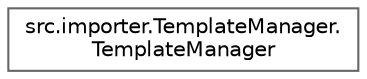 digraph "Graphical Class Hierarchy"
{
 // LATEX_PDF_SIZE
  bgcolor="transparent";
  edge [fontname=Helvetica,fontsize=10,labelfontname=Helvetica,labelfontsize=10];
  node [fontname=Helvetica,fontsize=10,shape=box,height=0.2,width=0.4];
  rankdir="LR";
  Node0 [id="Node000000",label="src.importer.TemplateManager.\lTemplateManager",height=0.2,width=0.4,color="grey40", fillcolor="white", style="filled",URL="$classsrc_1_1importer_1_1_template_manager_1_1_template_manager.html",tooltip=" "];
}
